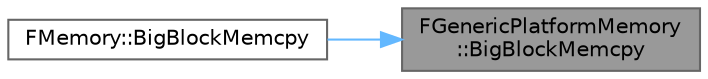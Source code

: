 digraph "FGenericPlatformMemory::BigBlockMemcpy"
{
 // INTERACTIVE_SVG=YES
 // LATEX_PDF_SIZE
  bgcolor="transparent";
  edge [fontname=Helvetica,fontsize=10,labelfontname=Helvetica,labelfontsize=10];
  node [fontname=Helvetica,fontsize=10,shape=box,height=0.2,width=0.4];
  rankdir="RL";
  Node1 [id="Node000001",label="FGenericPlatformMemory\l::BigBlockMemcpy",height=0.2,width=0.4,color="gray40", fillcolor="grey60", style="filled", fontcolor="black",tooltip="Memcpy optimized for big blocks."];
  Node1 -> Node2 [id="edge1_Node000001_Node000002",dir="back",color="steelblue1",style="solid",tooltip=" "];
  Node2 [id="Node000002",label="FMemory::BigBlockMemcpy",height=0.2,width=0.4,color="grey40", fillcolor="white", style="filled",URL="$de/d4a/structFMemory.html#af1568d04e894ebf5a69c199263095de1",tooltip=" "];
}
